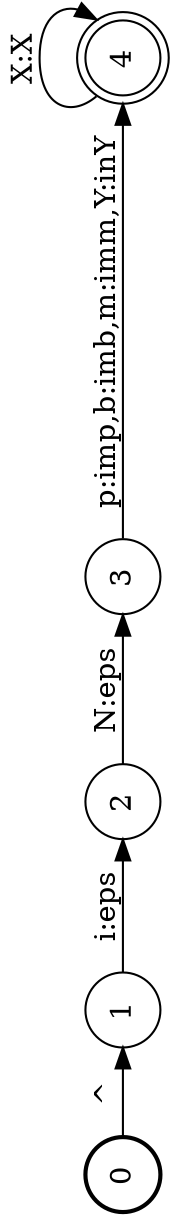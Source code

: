 digraph FSM {
rankdir = LR;
size = "8.5,11";
label = ""
center = 1;
nodesep = "0.250000"
ranksep = "0.400000"
orientation = Landscape
0 [label = "0", shape = circle, style = bold, fontsize = 14]
   0 -> 1 [label = "^", fontsize = 14];
1 [label = "1", shape = circle, style = solid, fontsize = 14]
   1 -> 2 [label = "i:eps", fontsize = 14];
2 [label = "2", shape = circle, style = solid, fontsize = 14]
   2 -> 3 [label = "N:eps", fontsize = 14];
3 [label = "3", shape = circle, style = solid, fontsize = 14]
   3 -> 4 [label = "p:imp,b:imb,m:imm,Y:inY", fontsize = 14];
4 [label = "4", shape = doublecircle, style = solid, fontsize = 14]
   4 -> 4 [label = "X:X", fontsize = 14];
}
